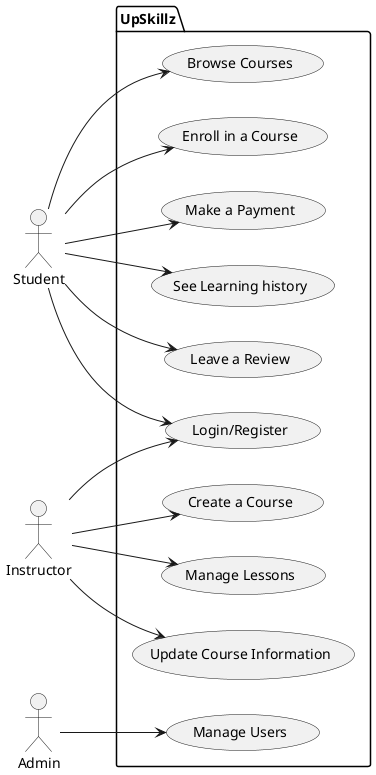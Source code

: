 @startuml

left to right direction

actor Student
actor Instructor
actor Admin

package "UpSkillz" {
    usecase "Browse Courses" as UC1
    usecase "Enroll in a Course" as UC2
    usecase "Make a Payment" as UC3
    usecase "See Learning history" as UC11
    usecase "Leave a Review" as UC5
    usecase "Login/Register" as UC10

    usecase "Create a Course" as UC6
    usecase "Manage Lessons" as UC7
    usecase "Update Course Information" as UC8

    usecase "Manage Users" as UC9
}

Student --> UC1
Student --> UC2
Student --> UC3
Student --> UC11
Student --> UC5
Student --> UC10

Instructor --> UC10
Instructor --> UC6
Instructor --> UC7
Instructor --> UC8

Admin --> UC9

@enduml
